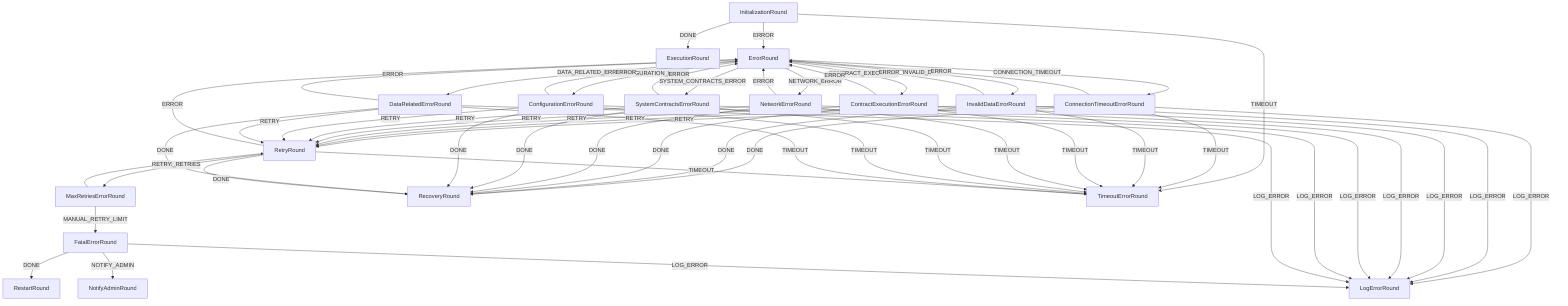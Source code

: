 graph TD
  InitializationRound
  LogErrorRound
  MaxRetriesErrorRound
  RecoveryRound
  NotifyAdminRound
  DataRelatedErrorRound
  ExecutionRound
  NetworkErrorRound
  ContractExecutionErrorRound
  InitializationRound
  RetryRound
  RestartRound
  TimeoutErrorRound
  ConnectionTimeoutErrorRound
  FatalErrorRound
  ConfigurationErrorRound
  ErrorRound
  SystemContractsErrorRound
  InvalidDataErrorRound
  InitializationRound -->|DONE| ExecutionRound
  InitializationRound -->|TIMEOUT| TimeoutErrorRound
  InitializationRound -->|ERROR| ErrorRound
  ErrorRound -->|CONNECTION_TIMEOUT| ConnectionTimeoutErrorRound
  ErrorRound -->|INVALID_DATA| InvalidDataErrorRound
  ErrorRound -->|CONTRACT_EXECUTION| ContractExecutionErrorRound
  ErrorRound -->|NETWORK_ERROR| NetworkErrorRound
  ErrorRound -->|SYSTEM_CONTRACTS_ERROR| SystemContractsErrorRound
  ErrorRound -->|CONFIGURATION_ERROR| ConfigurationErrorRound
  ErrorRound -->|DATA_RELATED_ERROR| DataRelatedErrorRound
  ConnectionTimeoutErrorRound -->|DONE| RecoveryRound
  ConnectionTimeoutErrorRound -->|TIMEOUT| TimeoutErrorRound
  ConnectionTimeoutErrorRound -->|ERROR| ErrorRound
  ConnectionTimeoutErrorRound -->|RETRY| RetryRound
  ConnectionTimeoutErrorRound -->|LOG_ERROR| LogErrorRound
  InvalidDataErrorRound -->|DONE| RecoveryRound
  InvalidDataErrorRound -->|TIMEOUT| TimeoutErrorRound
  InvalidDataErrorRound -->|ERROR| ErrorRound
  InvalidDataErrorRound -->|RETRY| RetryRound
  InvalidDataErrorRound -->|LOG_ERROR| LogErrorRound
  ContractExecutionErrorRound -->|DONE| RecoveryRound
  ContractExecutionErrorRound -->|TIMEOUT| TimeoutErrorRound
  ContractExecutionErrorRound -->|ERROR| ErrorRound
  ContractExecutionErrorRound -->|RETRY| RetryRound
  ContractExecutionErrorRound -->|LOG_ERROR| LogErrorRound
  NetworkErrorRound -->|DONE| RecoveryRound
  NetworkErrorRound -->|TIMEOUT| TimeoutErrorRound
  NetworkErrorRound -->|ERROR| ErrorRound
  NetworkErrorRound -->|RETRY| RetryRound
  NetworkErrorRound -->|LOG_ERROR| LogErrorRound
  SystemContractsErrorRound -->|DONE| RecoveryRound
  SystemContractsErrorRound -->|TIMEOUT| TimeoutErrorRound
  SystemContractsErrorRound -->|ERROR| ErrorRound
  SystemContractsErrorRound -->|RETRY| RetryRound
  SystemContractsErrorRound -->|LOG_ERROR| LogErrorRound
  ConfigurationErrorRound -->|DONE| RecoveryRound
  ConfigurationErrorRound -->|TIMEOUT| TimeoutErrorRound
  ConfigurationErrorRound -->|ERROR| ErrorRound
  ConfigurationErrorRound -->|RETRY| RetryRound
  ConfigurationErrorRound -->|LOG_ERROR| LogErrorRound
  DataRelatedErrorRound -->|DONE| RecoveryRound
  DataRelatedErrorRound -->|TIMEOUT| TimeoutErrorRound
  DataRelatedErrorRound -->|ERROR| ErrorRound
  DataRelatedErrorRound -->|RETRY| RetryRound
  DataRelatedErrorRound -->|LOG_ERROR| LogErrorRound
  RetryRound -->|DONE| RecoveryRound
  RetryRound -->|TIMEOUT| TimeoutErrorRound
  RetryRound -->|ERROR| ErrorRound
  RetryRound -->|MAX_RETRIES| MaxRetriesErrorRound
  MaxRetriesErrorRound -->|RETRY| RetryRound
  MaxRetriesErrorRound -->|MANUAL_RETRY_LIMIT| FatalErrorRound
  FatalErrorRound -->|DONE| RestartRound
  FatalErrorRound -->|NOTIFY_ADMIN| NotifyAdminRound
  FatalErrorRound -->|LOG_ERROR| LogErrorRound